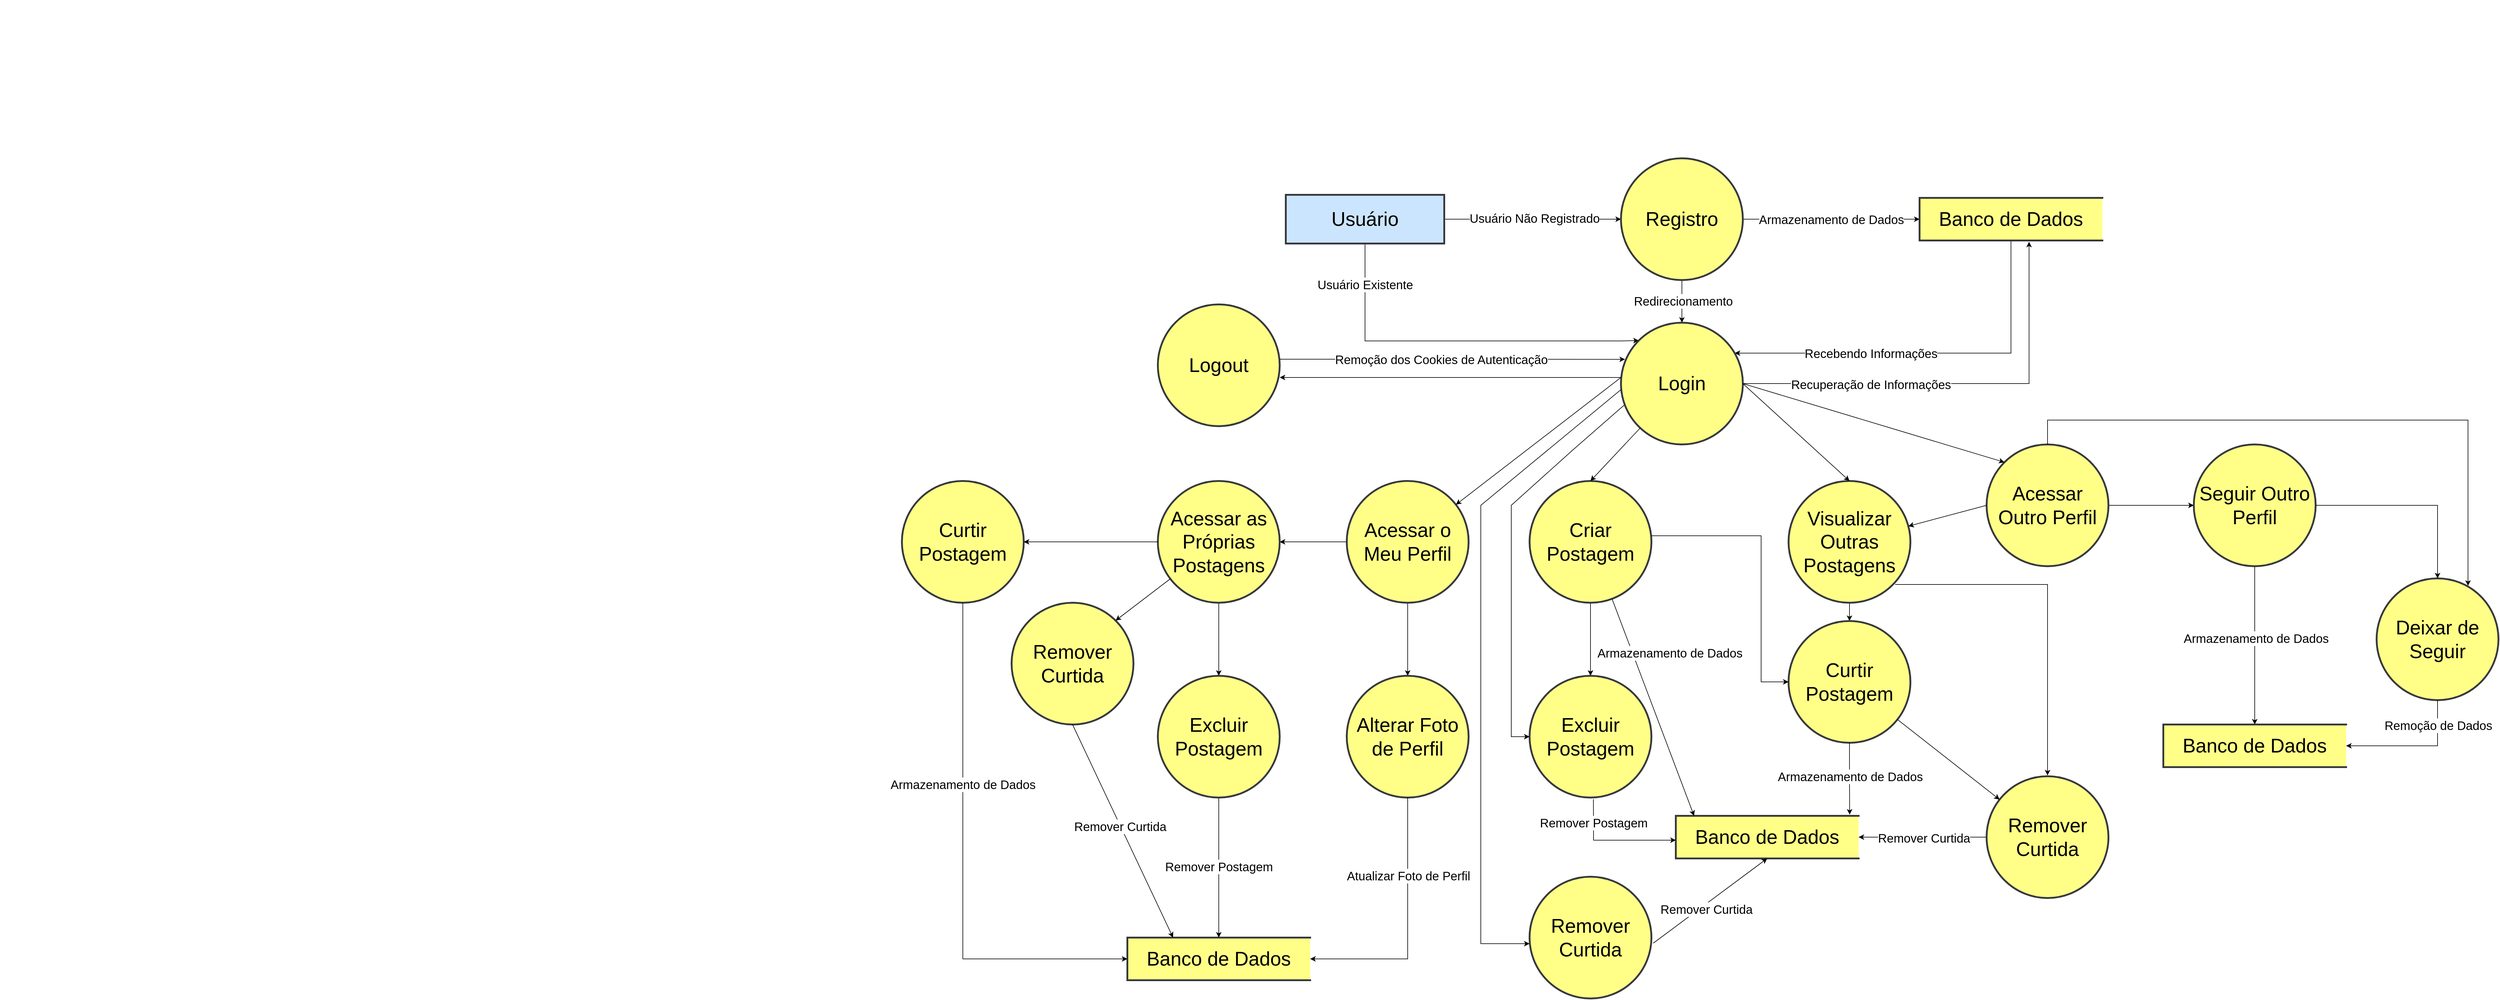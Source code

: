 <mxfile version="24.8.4">
  <diagram name="Page-1" id="aCUoTUS-z-20jltxeiBX">
    <mxGraphModel dx="3225" dy="2165" grid="1" gridSize="10" guides="1" tooltips="1" connect="1" arrows="1" fold="1" page="1" pageScale="1" pageWidth="850" pageHeight="1100" math="0" shadow="0">
      <root>
        <mxCell id="0" />
        <mxCell id="1" parent="0" />
        <mxCell id="vLmUpz1jAhk_XsVfe2ap-39" value="&amp;nbsp;" style="text;whiteSpace=wrap;html=1;" parent="1" vertex="1">
          <mxGeometry x="40" y="10" width="40" height="40" as="geometry" />
        </mxCell>
        <mxCell id="GkCeSSy5X3w6YveUIObA-11" style="edgeStyle=orthogonalEdgeStyle;rounded=0;orthogonalLoop=1;jettySize=auto;html=1;entryX=0;entryY=0.5;entryDx=0;entryDy=0;" edge="1" parent="1" source="GkCeSSy5X3w6YveUIObA-8" target="GkCeSSy5X3w6YveUIObA-9">
          <mxGeometry relative="1" as="geometry" />
        </mxCell>
        <mxCell id="GkCeSSy5X3w6YveUIObA-12" value="&lt;font style=&quot;font-size: 20px;&quot;&gt;Usuário Não Registrado&lt;br&gt;&lt;/font&gt;" style="edgeLabel;html=1;align=center;verticalAlign=middle;resizable=0;points=[];" vertex="1" connectable="0" parent="GkCeSSy5X3w6YveUIObA-11">
          <mxGeometry x="0.021" y="2" relative="1" as="geometry">
            <mxPoint as="offset" />
          </mxGeometry>
        </mxCell>
        <mxCell id="GkCeSSy5X3w6YveUIObA-19" style="edgeStyle=orthogonalEdgeStyle;rounded=0;orthogonalLoop=1;jettySize=auto;html=1;entryX=0;entryY=0;entryDx=0;entryDy=0;" edge="1" parent="1" source="GkCeSSy5X3w6YveUIObA-8" target="GkCeSSy5X3w6YveUIObA-16">
          <mxGeometry relative="1" as="geometry">
            <mxPoint x="2690" y="630" as="targetPoint" />
            <Array as="points">
              <mxPoint x="2280" y="570" />
              <mxPoint x="2700" y="570" />
            </Array>
          </mxGeometry>
        </mxCell>
        <mxCell id="GkCeSSy5X3w6YveUIObA-20" value="&lt;font style=&quot;font-size: 20px;&quot;&gt;Usuário Existente&lt;/font&gt;" style="edgeLabel;html=1;align=center;verticalAlign=middle;resizable=0;points=[];" vertex="1" connectable="0" parent="GkCeSSy5X3w6YveUIObA-19">
          <mxGeometry x="-0.78" relative="1" as="geometry">
            <mxPoint as="offset" />
          </mxGeometry>
        </mxCell>
        <mxCell id="GkCeSSy5X3w6YveUIObA-8" value="&lt;font style=&quot;font-size: 32px;&quot;&gt;Usuário&lt;/font&gt;" style="html=1;dashed=0;whiteSpace=wrap;strokeWidth=3;fillColor=#cce5ff;strokeColor=#36393d;" vertex="1" parent="1">
          <mxGeometry x="2150" y="330" width="260" height="80" as="geometry" />
        </mxCell>
        <mxCell id="GkCeSSy5X3w6YveUIObA-13" style="edgeStyle=orthogonalEdgeStyle;rounded=0;orthogonalLoop=1;jettySize=auto;html=1;entryX=0;entryY=0.5;entryDx=0;entryDy=0;" edge="1" parent="1" source="GkCeSSy5X3w6YveUIObA-9" target="GkCeSSy5X3w6YveUIObA-10">
          <mxGeometry relative="1" as="geometry" />
        </mxCell>
        <mxCell id="GkCeSSy5X3w6YveUIObA-14" value="&lt;font style=&quot;font-size: 20px;&quot;&gt;Armazenamento de Dados&lt;/font&gt;" style="edgeLabel;html=1;align=center;verticalAlign=middle;resizable=0;points=[];" vertex="1" connectable="0" parent="GkCeSSy5X3w6YveUIObA-13">
          <mxGeometry x="-0.002" relative="1" as="geometry">
            <mxPoint as="offset" />
          </mxGeometry>
        </mxCell>
        <mxCell id="GkCeSSy5X3w6YveUIObA-105" style="edgeStyle=orthogonalEdgeStyle;rounded=0;orthogonalLoop=1;jettySize=auto;html=1;entryX=0.5;entryY=0;entryDx=0;entryDy=0;" edge="1" parent="1" source="GkCeSSy5X3w6YveUIObA-9" target="GkCeSSy5X3w6YveUIObA-16">
          <mxGeometry relative="1" as="geometry" />
        </mxCell>
        <mxCell id="GkCeSSy5X3w6YveUIObA-106" value="&lt;font style=&quot;font-size: 20px;&quot;&gt;Redirecionamento&lt;/font&gt;" style="edgeLabel;html=1;align=center;verticalAlign=middle;resizable=0;points=[];" vertex="1" connectable="0" parent="GkCeSSy5X3w6YveUIObA-105">
          <mxGeometry x="-0.03" y="2" relative="1" as="geometry">
            <mxPoint as="offset" />
          </mxGeometry>
        </mxCell>
        <mxCell id="GkCeSSy5X3w6YveUIObA-9" value="&lt;font style=&quot;font-size: 32px;&quot;&gt;Registro&lt;/font&gt;" style="ellipse;whiteSpace=wrap;html=1;aspect=fixed;strokeWidth=3;fillColor=#ffff88;strokeColor=#36393d;" vertex="1" parent="1">
          <mxGeometry x="2700" y="270" width="200" height="200" as="geometry" />
        </mxCell>
        <mxCell id="GkCeSSy5X3w6YveUIObA-23" style="edgeStyle=orthogonalEdgeStyle;rounded=0;orthogonalLoop=1;jettySize=auto;html=1;" edge="1" parent="1" source="GkCeSSy5X3w6YveUIObA-10" target="GkCeSSy5X3w6YveUIObA-16">
          <mxGeometry relative="1" as="geometry">
            <mxPoint x="2940" y="590" as="targetPoint" />
            <Array as="points">
              <mxPoint x="3340" y="590" />
            </Array>
          </mxGeometry>
        </mxCell>
        <mxCell id="GkCeSSy5X3w6YveUIObA-25" value="&lt;font style=&quot;font-size: 20px;&quot;&gt;Recebendo Informações&lt;/font&gt;" style="edgeLabel;html=1;align=center;verticalAlign=middle;resizable=0;points=[];" vertex="1" connectable="0" parent="GkCeSSy5X3w6YveUIObA-23">
          <mxGeometry x="0.292" relative="1" as="geometry">
            <mxPoint x="-3" as="offset" />
          </mxGeometry>
        </mxCell>
        <mxCell id="GkCeSSy5X3w6YveUIObA-10" value="&lt;font style=&quot;font-size: 32px;&quot;&gt;Banco de Dados&lt;br&gt;&lt;/font&gt;" style="html=1;dashed=0;whiteSpace=wrap;shape=partialRectangle;right=0;strokeWidth=3;fillColor=#ffff88;strokeColor=#36393d;" vertex="1" parent="1">
          <mxGeometry x="3190" y="335" width="300" height="70" as="geometry" />
        </mxCell>
        <mxCell id="GkCeSSy5X3w6YveUIObA-21" style="edgeStyle=orthogonalEdgeStyle;rounded=0;orthogonalLoop=1;jettySize=auto;html=1;entryX=0.599;entryY=1.03;entryDx=0;entryDy=0;entryPerimeter=0;" edge="1" parent="1" source="GkCeSSy5X3w6YveUIObA-16" target="GkCeSSy5X3w6YveUIObA-10">
          <mxGeometry relative="1" as="geometry">
            <mxPoint x="3370" y="410" as="targetPoint" />
          </mxGeometry>
        </mxCell>
        <mxCell id="GkCeSSy5X3w6YveUIObA-22" value="&lt;font style=&quot;font-size: 20px;&quot;&gt;Recuperação de Informações&lt;br&gt;&lt;/font&gt;" style="edgeLabel;html=1;align=center;verticalAlign=middle;resizable=0;points=[];" vertex="1" connectable="0" parent="GkCeSSy5X3w6YveUIObA-21">
          <mxGeometry x="-0.402" y="-1" relative="1" as="geometry">
            <mxPoint as="offset" />
          </mxGeometry>
        </mxCell>
        <mxCell id="GkCeSSy5X3w6YveUIObA-16" value="&lt;font style=&quot;font-size: 32px;&quot;&gt;Login&lt;br&gt;&lt;/font&gt;" style="ellipse;whiteSpace=wrap;html=1;aspect=fixed;strokeWidth=3;fillColor=#ffff88;strokeColor=#36393d;" vertex="1" parent="1">
          <mxGeometry x="2700" y="540" width="200" height="200" as="geometry" />
        </mxCell>
        <mxCell id="GkCeSSy5X3w6YveUIObA-117" style="edgeStyle=orthogonalEdgeStyle;rounded=0;orthogonalLoop=1;jettySize=auto;html=1;" edge="1" parent="1" source="GkCeSSy5X3w6YveUIObA-26" target="GkCeSSy5X3w6YveUIObA-116">
          <mxGeometry relative="1" as="geometry" />
        </mxCell>
        <mxCell id="GkCeSSy5X3w6YveUIObA-26" value="&lt;font style=&quot;font-size: 32px;&quot;&gt;Criar Postagem&lt;br&gt;&lt;/font&gt;" style="ellipse;whiteSpace=wrap;html=1;aspect=fixed;strokeWidth=3;fillColor=#ffff88;strokeColor=#36393d;" vertex="1" parent="1">
          <mxGeometry x="2550" y="800" width="200" height="200" as="geometry" />
        </mxCell>
        <mxCell id="GkCeSSy5X3w6YveUIObA-123" style="edgeStyle=orthogonalEdgeStyle;rounded=0;orthogonalLoop=1;jettySize=auto;html=1;entryX=0.5;entryY=0;entryDx=0;entryDy=0;" edge="1" parent="1" source="GkCeSSy5X3w6YveUIObA-27" target="GkCeSSy5X3w6YveUIObA-29">
          <mxGeometry relative="1" as="geometry" />
        </mxCell>
        <mxCell id="GkCeSSy5X3w6YveUIObA-27" value="&lt;font style=&quot;font-size: 32px;&quot;&gt;Visualizar Outras Postagens &lt;br&gt;&lt;/font&gt;" style="ellipse;whiteSpace=wrap;html=1;aspect=fixed;strokeWidth=3;fillColor=#ffff88;strokeColor=#36393d;" vertex="1" parent="1">
          <mxGeometry x="2975" y="800" width="200" height="200" as="geometry" />
        </mxCell>
        <mxCell id="GkCeSSy5X3w6YveUIObA-29" value="&lt;font style=&quot;font-size: 32px;&quot;&gt;Curtir Postagem&lt;br&gt;&lt;/font&gt;" style="ellipse;whiteSpace=wrap;html=1;aspect=fixed;strokeWidth=3;fillColor=#ffff88;strokeColor=#36393d;" vertex="1" parent="1">
          <mxGeometry x="2975" y="1030" width="200" height="200" as="geometry" />
        </mxCell>
        <mxCell id="GkCeSSy5X3w6YveUIObA-45" style="edgeStyle=orthogonalEdgeStyle;rounded=0;orthogonalLoop=1;jettySize=auto;html=1;entryX=1;entryY=0.5;entryDx=0;entryDy=0;" edge="1" parent="1" source="GkCeSSy5X3w6YveUIObA-30" target="GkCeSSy5X3w6YveUIObA-31">
          <mxGeometry relative="1" as="geometry" />
        </mxCell>
        <mxCell id="GkCeSSy5X3w6YveUIObA-46" value="&lt;font style=&quot;font-size: 20px;&quot;&gt;Remover Curtida&lt;br&gt;&lt;/font&gt;" style="edgeLabel;html=1;align=center;verticalAlign=middle;resizable=0;points=[];" vertex="1" connectable="0" parent="GkCeSSy5X3w6YveUIObA-45">
          <mxGeometry x="-0.013" y="1" relative="1" as="geometry">
            <mxPoint as="offset" />
          </mxGeometry>
        </mxCell>
        <mxCell id="GkCeSSy5X3w6YveUIObA-30" value="&lt;font style=&quot;font-size: 32px;&quot;&gt;Remover Curtida&lt;br&gt;&lt;/font&gt;" style="ellipse;whiteSpace=wrap;html=1;aspect=fixed;strokeWidth=3;fillColor=#ffff88;strokeColor=#36393d;" vertex="1" parent="1">
          <mxGeometry x="3300" y="1285" width="200" height="200" as="geometry" />
        </mxCell>
        <mxCell id="GkCeSSy5X3w6YveUIObA-31" value="&lt;font style=&quot;font-size: 32px;&quot;&gt;Banco de Dados&lt;br&gt;&lt;/font&gt;" style="html=1;dashed=0;whiteSpace=wrap;shape=partialRectangle;right=0;strokeWidth=3;fillColor=#ffff88;strokeColor=#36393d;" vertex="1" parent="1">
          <mxGeometry x="2790" y="1350" width="300" height="70" as="geometry" />
        </mxCell>
        <mxCell id="GkCeSSy5X3w6YveUIObA-37" value="" style="endArrow=classic;html=1;rounded=0;entryX=0.1;entryY=0;entryDx=0;entryDy=0;entryPerimeter=0;" edge="1" parent="1" source="GkCeSSy5X3w6YveUIObA-26" target="GkCeSSy5X3w6YveUIObA-31">
          <mxGeometry width="50" height="50" relative="1" as="geometry">
            <mxPoint x="2690" y="1100" as="sourcePoint" />
            <mxPoint x="2740" y="1050" as="targetPoint" />
          </mxGeometry>
        </mxCell>
        <mxCell id="GkCeSSy5X3w6YveUIObA-40" value="&lt;font style=&quot;font-size: 20px;&quot;&gt;Armazenamento de Dados&lt;br&gt;&lt;/font&gt;" style="edgeLabel;html=1;align=center;verticalAlign=middle;resizable=0;points=[];" vertex="1" connectable="0" parent="GkCeSSy5X3w6YveUIObA-37">
          <mxGeometry x="-0.341" y="1" relative="1" as="geometry">
            <mxPoint x="49" y="-29" as="offset" />
          </mxGeometry>
        </mxCell>
        <mxCell id="GkCeSSy5X3w6YveUIObA-42" value="" style="endArrow=none;html=1;rounded=0;entryX=1;entryY=0.5;entryDx=0;entryDy=0;exitX=0.5;exitY=0;exitDx=0;exitDy=0;endFill=0;startArrow=classic;startFill=1;" edge="1" parent="1" source="GkCeSSy5X3w6YveUIObA-27" target="GkCeSSy5X3w6YveUIObA-16">
          <mxGeometry width="50" height="50" relative="1" as="geometry">
            <mxPoint x="2960" y="790" as="sourcePoint" />
            <mxPoint x="3010" y="740" as="targetPoint" />
          </mxGeometry>
        </mxCell>
        <mxCell id="GkCeSSy5X3w6YveUIObA-67" style="edgeStyle=orthogonalEdgeStyle;rounded=0;orthogonalLoop=1;jettySize=auto;html=1;entryX=0;entryY=0.5;entryDx=0;entryDy=0;" edge="1" parent="1" source="GkCeSSy5X3w6YveUIObA-56" target="GkCeSSy5X3w6YveUIObA-59">
          <mxGeometry relative="1" as="geometry" />
        </mxCell>
        <mxCell id="GkCeSSy5X3w6YveUIObA-56" value="&lt;font style=&quot;font-size: 32px;&quot;&gt;Acessar Outro Perfil&lt;br&gt;&lt;/font&gt;" style="ellipse;whiteSpace=wrap;html=1;aspect=fixed;strokeWidth=3;fillColor=#ffff88;strokeColor=#36393d;" vertex="1" parent="1">
          <mxGeometry x="3300" y="740" width="200" height="200" as="geometry" />
        </mxCell>
        <mxCell id="GkCeSSy5X3w6YveUIObA-57" value="" style="endArrow=none;html=1;rounded=0;exitX=0;exitY=0;exitDx=0;exitDy=0;startArrow=classic;startFill=1;" edge="1" parent="1" source="GkCeSSy5X3w6YveUIObA-56">
          <mxGeometry width="50" height="50" relative="1" as="geometry">
            <mxPoint x="3120" y="750" as="sourcePoint" />
            <mxPoint x="2900" y="640" as="targetPoint" />
          </mxGeometry>
        </mxCell>
        <mxCell id="GkCeSSy5X3w6YveUIObA-58" value="" style="endArrow=classic;html=1;rounded=0;exitX=0;exitY=0.5;exitDx=0;exitDy=0;" edge="1" parent="1" source="GkCeSSy5X3w6YveUIObA-56" target="GkCeSSy5X3w6YveUIObA-27">
          <mxGeometry width="50" height="50" relative="1" as="geometry">
            <mxPoint x="3220" y="870" as="sourcePoint" />
            <mxPoint x="3180" y="800" as="targetPoint" />
          </mxGeometry>
        </mxCell>
        <mxCell id="GkCeSSy5X3w6YveUIObA-62" style="edgeStyle=orthogonalEdgeStyle;rounded=0;orthogonalLoop=1;jettySize=auto;html=1;entryX=0.5;entryY=0;entryDx=0;entryDy=0;" edge="1" parent="1" source="GkCeSSy5X3w6YveUIObA-59" target="GkCeSSy5X3w6YveUIObA-61">
          <mxGeometry relative="1" as="geometry" />
        </mxCell>
        <mxCell id="GkCeSSy5X3w6YveUIObA-63" value="&lt;font style=&quot;font-size: 20px;&quot;&gt;Armazenamento de Dados&lt;br&gt;&lt;/font&gt;" style="edgeLabel;html=1;align=center;verticalAlign=middle;resizable=0;points=[];" vertex="1" connectable="0" parent="GkCeSSy5X3w6YveUIObA-62">
          <mxGeometry x="-0.098" y="2" relative="1" as="geometry">
            <mxPoint as="offset" />
          </mxGeometry>
        </mxCell>
        <mxCell id="GkCeSSy5X3w6YveUIObA-59" value="&lt;font style=&quot;font-size: 32px;&quot;&gt;Seguir Outro Perfil&lt;br&gt;&lt;/font&gt;" style="ellipse;whiteSpace=wrap;html=1;aspect=fixed;strokeWidth=3;fillColor=#ffff88;strokeColor=#36393d;" vertex="1" parent="1">
          <mxGeometry x="3640" y="740" width="200" height="200" as="geometry" />
        </mxCell>
        <mxCell id="GkCeSSy5X3w6YveUIObA-60" value="&lt;font style=&quot;font-size: 32px;&quot;&gt;Deixar de Seguir&lt;br&gt;&lt;/font&gt;" style="ellipse;whiteSpace=wrap;html=1;aspect=fixed;strokeWidth=3;fillColor=#ffff88;strokeColor=#36393d;" vertex="1" parent="1">
          <mxGeometry x="3940" y="960" width="200" height="200" as="geometry" />
        </mxCell>
        <mxCell id="GkCeSSy5X3w6YveUIObA-61" value="&lt;font style=&quot;font-size: 32px;&quot;&gt;Banco de Dados&lt;br&gt;&lt;/font&gt;" style="html=1;dashed=0;whiteSpace=wrap;shape=partialRectangle;right=0;strokeWidth=3;fillColor=#ffff88;strokeColor=#36393d;" vertex="1" parent="1">
          <mxGeometry x="3590" y="1200" width="300" height="70" as="geometry" />
        </mxCell>
        <mxCell id="GkCeSSy5X3w6YveUIObA-68" value="" style="endArrow=classic;html=1;rounded=0;exitX=1;exitY=0.5;exitDx=0;exitDy=0;entryX=0.5;entryY=0;entryDx=0;entryDy=0;" edge="1" parent="1" source="GkCeSSy5X3w6YveUIObA-59" target="GkCeSSy5X3w6YveUIObA-60">
          <mxGeometry width="50" height="50" relative="1" as="geometry">
            <mxPoint x="3990" y="860" as="sourcePoint" />
            <mxPoint x="4040" y="810" as="targetPoint" />
            <Array as="points">
              <mxPoint x="4040" y="840" />
            </Array>
          </mxGeometry>
        </mxCell>
        <mxCell id="GkCeSSy5X3w6YveUIObA-69" value="" style="endArrow=classic;html=1;rounded=0;entryX=1;entryY=0.5;entryDx=0;entryDy=0;exitX=0.5;exitY=1;exitDx=0;exitDy=0;" edge="1" parent="1" source="GkCeSSy5X3w6YveUIObA-60" target="GkCeSSy5X3w6YveUIObA-61">
          <mxGeometry width="50" height="50" relative="1" as="geometry">
            <mxPoint x="4000" y="1260" as="sourcePoint" />
            <mxPoint x="4050" y="1210" as="targetPoint" />
            <Array as="points">
              <mxPoint x="4040" y="1235" />
            </Array>
          </mxGeometry>
        </mxCell>
        <mxCell id="GkCeSSy5X3w6YveUIObA-70" value="&lt;font style=&quot;font-size: 20px;&quot;&gt;Remoção de Dados&lt;br&gt;&lt;/font&gt;" style="edgeLabel;html=1;align=center;verticalAlign=middle;resizable=0;points=[];" vertex="1" connectable="0" parent="GkCeSSy5X3w6YveUIObA-69">
          <mxGeometry x="-0.636" y="1" relative="1" as="geometry">
            <mxPoint as="offset" />
          </mxGeometry>
        </mxCell>
        <mxCell id="GkCeSSy5X3w6YveUIObA-71" value="&amp;nbsp;" style="text;whiteSpace=wrap;html=1;" vertex="1" parent="1">
          <mxGeometry x="650" y="10" width="40" height="40" as="geometry" />
        </mxCell>
        <mxCell id="GkCeSSy5X3w6YveUIObA-80" style="edgeStyle=orthogonalEdgeStyle;rounded=0;orthogonalLoop=1;jettySize=auto;html=1;entryX=0.5;entryY=0;entryDx=0;entryDy=0;" edge="1" parent="1" source="GkCeSSy5X3w6YveUIObA-72" target="GkCeSSy5X3w6YveUIObA-75">
          <mxGeometry relative="1" as="geometry" />
        </mxCell>
        <mxCell id="GkCeSSy5X3w6YveUIObA-84" style="edgeStyle=orthogonalEdgeStyle;rounded=0;orthogonalLoop=1;jettySize=auto;html=1;entryX=1;entryY=0.5;entryDx=0;entryDy=0;" edge="1" parent="1" source="GkCeSSy5X3w6YveUIObA-72" target="GkCeSSy5X3w6YveUIObA-73">
          <mxGeometry relative="1" as="geometry" />
        </mxCell>
        <mxCell id="GkCeSSy5X3w6YveUIObA-72" value="&lt;font style=&quot;font-size: 32px;&quot;&gt;Acessar o Meu Perfil&lt;/font&gt;" style="ellipse;whiteSpace=wrap;html=1;aspect=fixed;strokeWidth=3;fillColor=#ffff88;strokeColor=#36393d;" vertex="1" parent="1">
          <mxGeometry x="2250" y="800" width="200" height="200" as="geometry" />
        </mxCell>
        <mxCell id="GkCeSSy5X3w6YveUIObA-89" style="edgeStyle=orthogonalEdgeStyle;rounded=0;orthogonalLoop=1;jettySize=auto;html=1;entryX=0.5;entryY=0;entryDx=0;entryDy=0;" edge="1" parent="1" source="GkCeSSy5X3w6YveUIObA-73" target="GkCeSSy5X3w6YveUIObA-88">
          <mxGeometry relative="1" as="geometry" />
        </mxCell>
        <mxCell id="GkCeSSy5X3w6YveUIObA-73" value="&lt;font style=&quot;font-size: 32px;&quot;&gt;Acessar&lt;/font&gt;&lt;font style=&quot;font-size: 32px;&quot;&gt; as Próprias Postagens&lt;br&gt;&lt;/font&gt;" style="ellipse;whiteSpace=wrap;html=1;aspect=fixed;strokeWidth=3;fillColor=#ffff88;strokeColor=#36393d;" vertex="1" parent="1">
          <mxGeometry x="1940" y="800" width="200" height="200" as="geometry" />
        </mxCell>
        <mxCell id="GkCeSSy5X3w6YveUIObA-74" value="&lt;font style=&quot;font-size: 32px;&quot;&gt;Banco de Dados&lt;br&gt;&lt;/font&gt;" style="html=1;dashed=0;whiteSpace=wrap;shape=partialRectangle;right=0;strokeWidth=3;fillColor=#ffff88;strokeColor=#36393d;" vertex="1" parent="1">
          <mxGeometry x="1890" y="1550" width="300" height="70" as="geometry" />
        </mxCell>
        <mxCell id="GkCeSSy5X3w6YveUIObA-75" value="&lt;font style=&quot;font-size: 32px;&quot;&gt;Alterar Foto de Perfil&lt;br&gt;&lt;/font&gt;" style="ellipse;whiteSpace=wrap;html=1;aspect=fixed;strokeWidth=3;fillColor=#ffff88;strokeColor=#36393d;" vertex="1" parent="1">
          <mxGeometry x="2250" y="1120" width="200" height="200" as="geometry" />
        </mxCell>
        <mxCell id="GkCeSSy5X3w6YveUIObA-76" value="&lt;font style=&quot;font-size: 32px;&quot;&gt;Curtir Postagem&lt;br&gt;&lt;/font&gt;" style="ellipse;whiteSpace=wrap;html=1;aspect=fixed;strokeWidth=3;fillColor=#ffff88;strokeColor=#36393d;" vertex="1" parent="1">
          <mxGeometry x="1520" y="800" width="200" height="200" as="geometry" />
        </mxCell>
        <mxCell id="GkCeSSy5X3w6YveUIObA-77" value="&lt;font style=&quot;font-size: 32px;&quot;&gt;Remover Curtida&lt;br&gt;&lt;/font&gt;" style="ellipse;whiteSpace=wrap;html=1;aspect=fixed;strokeWidth=3;fillColor=#ffff88;strokeColor=#36393d;" vertex="1" parent="1">
          <mxGeometry x="1700" y="1000" width="200" height="200" as="geometry" />
        </mxCell>
        <mxCell id="GkCeSSy5X3w6YveUIObA-78" value="" style="endArrow=classic;html=1;rounded=0;" edge="1" parent="1" target="GkCeSSy5X3w6YveUIObA-72">
          <mxGeometry width="50" height="50" relative="1" as="geometry">
            <mxPoint x="2700" y="630" as="sourcePoint" />
            <mxPoint x="2540" y="730" as="targetPoint" />
          </mxGeometry>
        </mxCell>
        <mxCell id="GkCeSSy5X3w6YveUIObA-90" style="edgeStyle=orthogonalEdgeStyle;rounded=0;orthogonalLoop=1;jettySize=auto;html=1;entryX=0.5;entryY=0;entryDx=0;entryDy=0;" edge="1" parent="1" source="GkCeSSy5X3w6YveUIObA-88" target="GkCeSSy5X3w6YveUIObA-74">
          <mxGeometry relative="1" as="geometry" />
        </mxCell>
        <mxCell id="GkCeSSy5X3w6YveUIObA-91" value="&lt;font style=&quot;font-size: 20px;&quot;&gt;Remover Postagem&lt;/font&gt;" style="edgeLabel;html=1;align=center;verticalAlign=middle;resizable=0;points=[];" vertex="1" connectable="0" parent="GkCeSSy5X3w6YveUIObA-90">
          <mxGeometry x="-0.02" y="-2" relative="1" as="geometry">
            <mxPoint x="2" as="offset" />
          </mxGeometry>
        </mxCell>
        <mxCell id="GkCeSSy5X3w6YveUIObA-88" value="&lt;font style=&quot;font-size: 32px;&quot;&gt;Excluir Postagem&lt;br&gt;&lt;/font&gt;" style="ellipse;whiteSpace=wrap;html=1;aspect=fixed;strokeWidth=3;fillColor=#ffff88;strokeColor=#36393d;" vertex="1" parent="1">
          <mxGeometry x="1940" y="1120" width="200" height="200" as="geometry" />
        </mxCell>
        <mxCell id="GkCeSSy5X3w6YveUIObA-93" value="" style="endArrow=none;html=1;rounded=0;entryX=0.5;entryY=1;entryDx=0;entryDy=0;exitX=1;exitY=0.5;exitDx=0;exitDy=0;startArrow=classic;startFill=1;" edge="1" parent="1" source="GkCeSSy5X3w6YveUIObA-74" target="GkCeSSy5X3w6YveUIObA-75">
          <mxGeometry width="50" height="50" relative="1" as="geometry">
            <mxPoint x="2270" y="1590" as="sourcePoint" />
            <mxPoint x="2320" y="1540" as="targetPoint" />
            <Array as="points">
              <mxPoint x="2350" y="1585" />
            </Array>
          </mxGeometry>
        </mxCell>
        <mxCell id="GkCeSSy5X3w6YveUIObA-94" value="&lt;font style=&quot;font-size: 20px;&quot;&gt;Atualizar Foto de Perfil&lt;br&gt;&lt;/font&gt;" style="edgeLabel;html=1;align=center;verticalAlign=middle;resizable=0;points=[];" vertex="1" connectable="0" parent="GkCeSSy5X3w6YveUIObA-93">
          <mxGeometry x="0.401" y="-1" relative="1" as="geometry">
            <mxPoint as="offset" />
          </mxGeometry>
        </mxCell>
        <mxCell id="GkCeSSy5X3w6YveUIObA-95" value="" style="endArrow=none;html=1;rounded=0;endFill=0;startArrow=classic;startFill=1;" edge="1" parent="1" source="GkCeSSy5X3w6YveUIObA-76" target="GkCeSSy5X3w6YveUIObA-73">
          <mxGeometry width="50" height="50" relative="1" as="geometry">
            <mxPoint x="1830" y="1010" as="sourcePoint" />
            <mxPoint x="1880" y="960" as="targetPoint" />
          </mxGeometry>
        </mxCell>
        <mxCell id="GkCeSSy5X3w6YveUIObA-101" value="&lt;font style=&quot;font-size: 32px;&quot;&gt;Logout&lt;/font&gt;" style="ellipse;whiteSpace=wrap;html=1;aspect=fixed;strokeWidth=3;fillColor=#ffff88;strokeColor=#36393d;" vertex="1" parent="1">
          <mxGeometry x="1940" y="510" width="200" height="200" as="geometry" />
        </mxCell>
        <mxCell id="GkCeSSy5X3w6YveUIObA-102" value="" style="endArrow=classic;html=1;rounded=0;entryX=1;entryY=0.6;entryDx=0;entryDy=0;entryPerimeter=0;" edge="1" parent="1" target="GkCeSSy5X3w6YveUIObA-101">
          <mxGeometry width="50" height="50" relative="1" as="geometry">
            <mxPoint x="2700" y="630" as="sourcePoint" />
            <mxPoint x="2260" y="640" as="targetPoint" />
          </mxGeometry>
        </mxCell>
        <mxCell id="GkCeSSy5X3w6YveUIObA-103" value="" style="endArrow=classic;html=1;rounded=0;exitX=1;exitY=0.45;exitDx=0;exitDy=0;exitPerimeter=0;entryX=0.033;entryY=0.301;entryDx=0;entryDy=0;entryPerimeter=0;" edge="1" parent="1" source="GkCeSSy5X3w6YveUIObA-101" target="GkCeSSy5X3w6YveUIObA-16">
          <mxGeometry width="50" height="50" relative="1" as="geometry">
            <mxPoint x="2170" y="600" as="sourcePoint" />
            <mxPoint x="2690" y="600" as="targetPoint" />
          </mxGeometry>
        </mxCell>
        <mxCell id="GkCeSSy5X3w6YveUIObA-104" value="&lt;font style=&quot;font-size: 20px;&quot;&gt;Remoção dos Cookies de Autenticação&lt;br&gt;&lt;/font&gt;" style="edgeLabel;html=1;align=center;verticalAlign=middle;resizable=0;points=[];" vertex="1" connectable="0" parent="GkCeSSy5X3w6YveUIObA-103">
          <mxGeometry x="-0.064" relative="1" as="geometry">
            <mxPoint as="offset" />
          </mxGeometry>
        </mxCell>
        <mxCell id="GkCeSSy5X3w6YveUIObA-109" value="" style="endArrow=classic;html=1;rounded=0;entryX=1;entryY=0;entryDx=0;entryDy=0;" edge="1" parent="1" source="GkCeSSy5X3w6YveUIObA-73" target="GkCeSSy5X3w6YveUIObA-77">
          <mxGeometry width="50" height="50" relative="1" as="geometry">
            <mxPoint x="1930" y="1000" as="sourcePoint" />
            <mxPoint x="1940" y="970" as="targetPoint" />
          </mxGeometry>
        </mxCell>
        <mxCell id="GkCeSSy5X3w6YveUIObA-110" value="" style="endArrow=none;html=1;rounded=0;entryX=0.5;entryY=1;entryDx=0;entryDy=0;exitX=0;exitY=0.5;exitDx=0;exitDy=0;endFill=0;startArrow=classic;startFill=1;" edge="1" parent="1" source="GkCeSSy5X3w6YveUIObA-74" target="GkCeSSy5X3w6YveUIObA-76">
          <mxGeometry width="50" height="50" relative="1" as="geometry">
            <mxPoint x="1620" y="1570" as="sourcePoint" />
            <mxPoint x="1640" y="1110" as="targetPoint" />
            <Array as="points">
              <mxPoint x="1620" y="1585" />
            </Array>
          </mxGeometry>
        </mxCell>
        <mxCell id="GkCeSSy5X3w6YveUIObA-111" value="&lt;font style=&quot;font-size: 20px;&quot;&gt;Armazenamento de Dados&lt;br&gt;&lt;/font&gt;" style="edgeLabel;html=1;align=center;verticalAlign=middle;resizable=0;points=[];" vertex="1" connectable="0" parent="GkCeSSy5X3w6YveUIObA-110">
          <mxGeometry x="0.301" relative="1" as="geometry">
            <mxPoint y="-1" as="offset" />
          </mxGeometry>
        </mxCell>
        <mxCell id="GkCeSSy5X3w6YveUIObA-112" value="" style="endArrow=none;html=1;rounded=0;entryX=0.5;entryY=1;entryDx=0;entryDy=0;exitX=0.25;exitY=0;exitDx=0;exitDy=0;endFill=0;startArrow=classic;startFill=1;" edge="1" parent="1" source="GkCeSSy5X3w6YveUIObA-74" target="GkCeSSy5X3w6YveUIObA-77">
          <mxGeometry width="50" height="50" relative="1" as="geometry">
            <mxPoint x="1830" y="1310" as="sourcePoint" />
            <mxPoint x="1880" y="1260" as="targetPoint" />
          </mxGeometry>
        </mxCell>
        <mxCell id="GkCeSSy5X3w6YveUIObA-113" value="&lt;font style=&quot;font-size: 20px;&quot;&gt;Remover Curtida&lt;br&gt;&lt;/font&gt;" style="edgeLabel;html=1;align=center;verticalAlign=middle;resizable=0;points=[];" vertex="1" connectable="0" parent="GkCeSSy5X3w6YveUIObA-112">
          <mxGeometry x="0.052" relative="1" as="geometry">
            <mxPoint y="1" as="offset" />
          </mxGeometry>
        </mxCell>
        <mxCell id="GkCeSSy5X3w6YveUIObA-115" value="" style="endArrow=classic;html=1;rounded=0;entryX=0.5;entryY=0;entryDx=0;entryDy=0;" edge="1" parent="1" source="GkCeSSy5X3w6YveUIObA-16" target="GkCeSSy5X3w6YveUIObA-26">
          <mxGeometry width="50" height="50" relative="1" as="geometry">
            <mxPoint x="2810" y="790" as="sourcePoint" />
            <mxPoint x="2860" y="740" as="targetPoint" />
          </mxGeometry>
        </mxCell>
        <mxCell id="GkCeSSy5X3w6YveUIObA-116" value="&lt;font style=&quot;font-size: 32px;&quot;&gt;Excluir Postagem&lt;br&gt;&lt;/font&gt;" style="ellipse;whiteSpace=wrap;html=1;aspect=fixed;strokeWidth=3;fillColor=#ffff88;strokeColor=#36393d;" vertex="1" parent="1">
          <mxGeometry x="2550" y="1120" width="200" height="200" as="geometry" />
        </mxCell>
        <mxCell id="GkCeSSy5X3w6YveUIObA-119" value="" style="endArrow=classic;html=1;rounded=0;entryX=0;entryY=0.571;entryDx=0;entryDy=0;entryPerimeter=0;exitX=0.524;exitY=1.014;exitDx=0;exitDy=0;exitPerimeter=0;" edge="1" parent="1" source="GkCeSSy5X3w6YveUIObA-116" target="GkCeSSy5X3w6YveUIObA-31">
          <mxGeometry width="50" height="50" relative="1" as="geometry">
            <mxPoint x="2610" y="1390" as="sourcePoint" />
            <mxPoint x="2660" y="1340" as="targetPoint" />
            <Array as="points">
              <mxPoint x="2655" y="1390" />
            </Array>
          </mxGeometry>
        </mxCell>
        <mxCell id="GkCeSSy5X3w6YveUIObA-120" value="&lt;font style=&quot;font-size: 20px;&quot;&gt;Remover Postagem&lt;br&gt;&lt;/font&gt;" style="edgeLabel;html=1;align=center;verticalAlign=middle;resizable=0;points=[];" vertex="1" connectable="0" parent="GkCeSSy5X3w6YveUIObA-119">
          <mxGeometry x="-0.626" relative="1" as="geometry">
            <mxPoint as="offset" />
          </mxGeometry>
        </mxCell>
        <mxCell id="GkCeSSy5X3w6YveUIObA-122" value="" style="endArrow=classic;html=1;rounded=0;exitX=1;exitY=0.45;exitDx=0;exitDy=0;exitPerimeter=0;entryX=0;entryY=0.5;entryDx=0;entryDy=0;" edge="1" parent="1" source="GkCeSSy5X3w6YveUIObA-26" target="GkCeSSy5X3w6YveUIObA-29">
          <mxGeometry width="50" height="50" relative="1" as="geometry">
            <mxPoint x="2820" y="940" as="sourcePoint" />
            <mxPoint x="2870" y="890" as="targetPoint" />
            <Array as="points">
              <mxPoint x="2930" y="890" />
              <mxPoint x="2930" y="1130" />
            </Array>
          </mxGeometry>
        </mxCell>
        <mxCell id="GkCeSSy5X3w6YveUIObA-124" style="edgeStyle=orthogonalEdgeStyle;rounded=0;orthogonalLoop=1;jettySize=auto;html=1;entryX=0.951;entryY=-0.028;entryDx=0;entryDy=0;entryPerimeter=0;" edge="1" parent="1" source="GkCeSSy5X3w6YveUIObA-29" target="GkCeSSy5X3w6YveUIObA-31">
          <mxGeometry relative="1" as="geometry" />
        </mxCell>
        <mxCell id="GkCeSSy5X3w6YveUIObA-125" value="&lt;font style=&quot;font-size: 20px;&quot;&gt;Armazenamento de Dados&lt;br&gt;&lt;/font&gt;" style="edgeLabel;html=1;align=center;verticalAlign=middle;resizable=0;points=[];" vertex="1" connectable="0" parent="GkCeSSy5X3w6YveUIObA-124">
          <mxGeometry x="-0.097" y="1" relative="1" as="geometry">
            <mxPoint y="1" as="offset" />
          </mxGeometry>
        </mxCell>
        <mxCell id="GkCeSSy5X3w6YveUIObA-126" value="" style="endArrow=classic;html=1;rounded=0;" edge="1" parent="1" source="GkCeSSy5X3w6YveUIObA-29" target="GkCeSSy5X3w6YveUIObA-30">
          <mxGeometry width="50" height="50" relative="1" as="geometry">
            <mxPoint x="3210" y="1260" as="sourcePoint" />
            <mxPoint x="3260" y="1210" as="targetPoint" />
          </mxGeometry>
        </mxCell>
        <mxCell id="GkCeSSy5X3w6YveUIObA-128" value="" style="endArrow=classic;html=1;rounded=0;exitX=0.875;exitY=0.85;exitDx=0;exitDy=0;exitPerimeter=0;entryX=0.5;entryY=-0.007;entryDx=0;entryDy=0;entryPerimeter=0;" edge="1" parent="1" source="GkCeSSy5X3w6YveUIObA-27" target="GkCeSSy5X3w6YveUIObA-30">
          <mxGeometry width="50" height="50" relative="1" as="geometry">
            <mxPoint x="3360" y="1130" as="sourcePoint" />
            <mxPoint x="3400" y="1280" as="targetPoint" />
            <Array as="points">
              <mxPoint x="3400" y="970" />
            </Array>
          </mxGeometry>
        </mxCell>
        <mxCell id="GkCeSSy5X3w6YveUIObA-133" value="" style="endArrow=none;html=1;rounded=0;exitX=0;exitY=0.5;exitDx=0;exitDy=0;startArrow=classic;startFill=1;entryX=0.027;entryY=0.677;entryDx=0;entryDy=0;entryPerimeter=0;" edge="1" parent="1" source="GkCeSSy5X3w6YveUIObA-116" target="GkCeSSy5X3w6YveUIObA-16">
          <mxGeometry width="50" height="50" relative="1" as="geometry">
            <mxPoint x="2500" y="1250" as="sourcePoint" />
            <mxPoint x="2690" y="680" as="targetPoint" />
            <Array as="points">
              <mxPoint x="2520" y="1220" />
              <mxPoint x="2520" y="840" />
              <mxPoint x="2620" y="750" />
              <mxPoint x="2700" y="680" />
            </Array>
          </mxGeometry>
        </mxCell>
        <mxCell id="GkCeSSy5X3w6YveUIObA-135" value="&lt;font style=&quot;font-size: 32px;&quot;&gt;Remover Curtida&lt;br&gt;&lt;/font&gt;" style="ellipse;whiteSpace=wrap;html=1;aspect=fixed;strokeWidth=3;fillColor=#ffff88;strokeColor=#36393d;" vertex="1" parent="1">
          <mxGeometry x="2550" y="1450" width="200" height="200" as="geometry" />
        </mxCell>
        <mxCell id="GkCeSSy5X3w6YveUIObA-138" value="" style="endArrow=none;html=1;rounded=0;entryX=0;entryY=0.55;entryDx=0;entryDy=0;entryPerimeter=0;exitX=0;exitY=0.55;exitDx=0;exitDy=0;exitPerimeter=0;startArrow=classic;startFill=1;" edge="1" parent="1" source="GkCeSSy5X3w6YveUIObA-135" target="GkCeSSy5X3w6YveUIObA-16">
          <mxGeometry width="50" height="50" relative="1" as="geometry">
            <mxPoint x="2470" y="1560.476" as="sourcePoint" />
            <mxPoint x="2600" y="750" as="targetPoint" />
            <Array as="points">
              <mxPoint x="2470" y="1560" />
              <mxPoint x="2470" y="840" />
            </Array>
          </mxGeometry>
        </mxCell>
        <mxCell id="GkCeSSy5X3w6YveUIObA-139" value="" style="endArrow=classic;html=1;rounded=0;exitX=1.015;exitY=0.546;exitDx=0;exitDy=0;exitPerimeter=0;entryX=0.5;entryY=1;entryDx=0;entryDy=0;" edge="1" parent="1" source="GkCeSSy5X3w6YveUIObA-135" target="GkCeSSy5X3w6YveUIObA-31">
          <mxGeometry width="50" height="50" relative="1" as="geometry">
            <mxPoint x="2790" y="1550" as="sourcePoint" />
            <mxPoint x="2840" y="1500" as="targetPoint" />
          </mxGeometry>
        </mxCell>
        <mxCell id="GkCeSSy5X3w6YveUIObA-140" value="&lt;font style=&quot;font-size: 20px;&quot;&gt;Remover Curtida&lt;br&gt;&lt;/font&gt;" style="edgeLabel;html=1;align=center;verticalAlign=middle;resizable=0;points=[];" vertex="1" connectable="0" parent="GkCeSSy5X3w6YveUIObA-139">
          <mxGeometry x="-0.204" y="1" relative="1" as="geometry">
            <mxPoint x="13" as="offset" />
          </mxGeometry>
        </mxCell>
        <mxCell id="GkCeSSy5X3w6YveUIObA-141" value="" style="endArrow=classic;html=1;rounded=0;exitX=0.5;exitY=0;exitDx=0;exitDy=0;entryX=0.75;entryY=0.061;entryDx=0;entryDy=0;entryPerimeter=0;endFill=1;" edge="1" parent="1" source="GkCeSSy5X3w6YveUIObA-56" target="GkCeSSy5X3w6YveUIObA-60">
          <mxGeometry width="50" height="50" relative="1" as="geometry">
            <mxPoint x="3510" y="720" as="sourcePoint" />
            <mxPoint x="4090" y="920" as="targetPoint" />
            <Array as="points">
              <mxPoint x="3400" y="700" />
              <mxPoint x="4090" y="700" />
            </Array>
          </mxGeometry>
        </mxCell>
      </root>
    </mxGraphModel>
  </diagram>
</mxfile>
